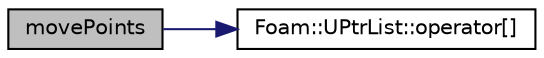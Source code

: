digraph "movePoints"
{
  bgcolor="transparent";
  edge [fontname="Helvetica",fontsize="10",labelfontname="Helvetica",labelfontsize="10"];
  node [fontname="Helvetica",fontsize="10",shape=record];
  rankdir="LR";
  Node4827 [label="movePoints",height=0.2,width=0.4,color="black", fillcolor="grey75", style="filled", fontcolor="black"];
  Node4827 -> Node4828 [color="midnightblue",fontsize="10",style="solid",fontname="Helvetica"];
  Node4828 [label="Foam::UPtrList::operator[]",height=0.2,width=0.4,color="black",URL="$a27101.html#a92eab3a97cd59afdf63a26b0a90642a9",tooltip="Return element const reference. "];
}
